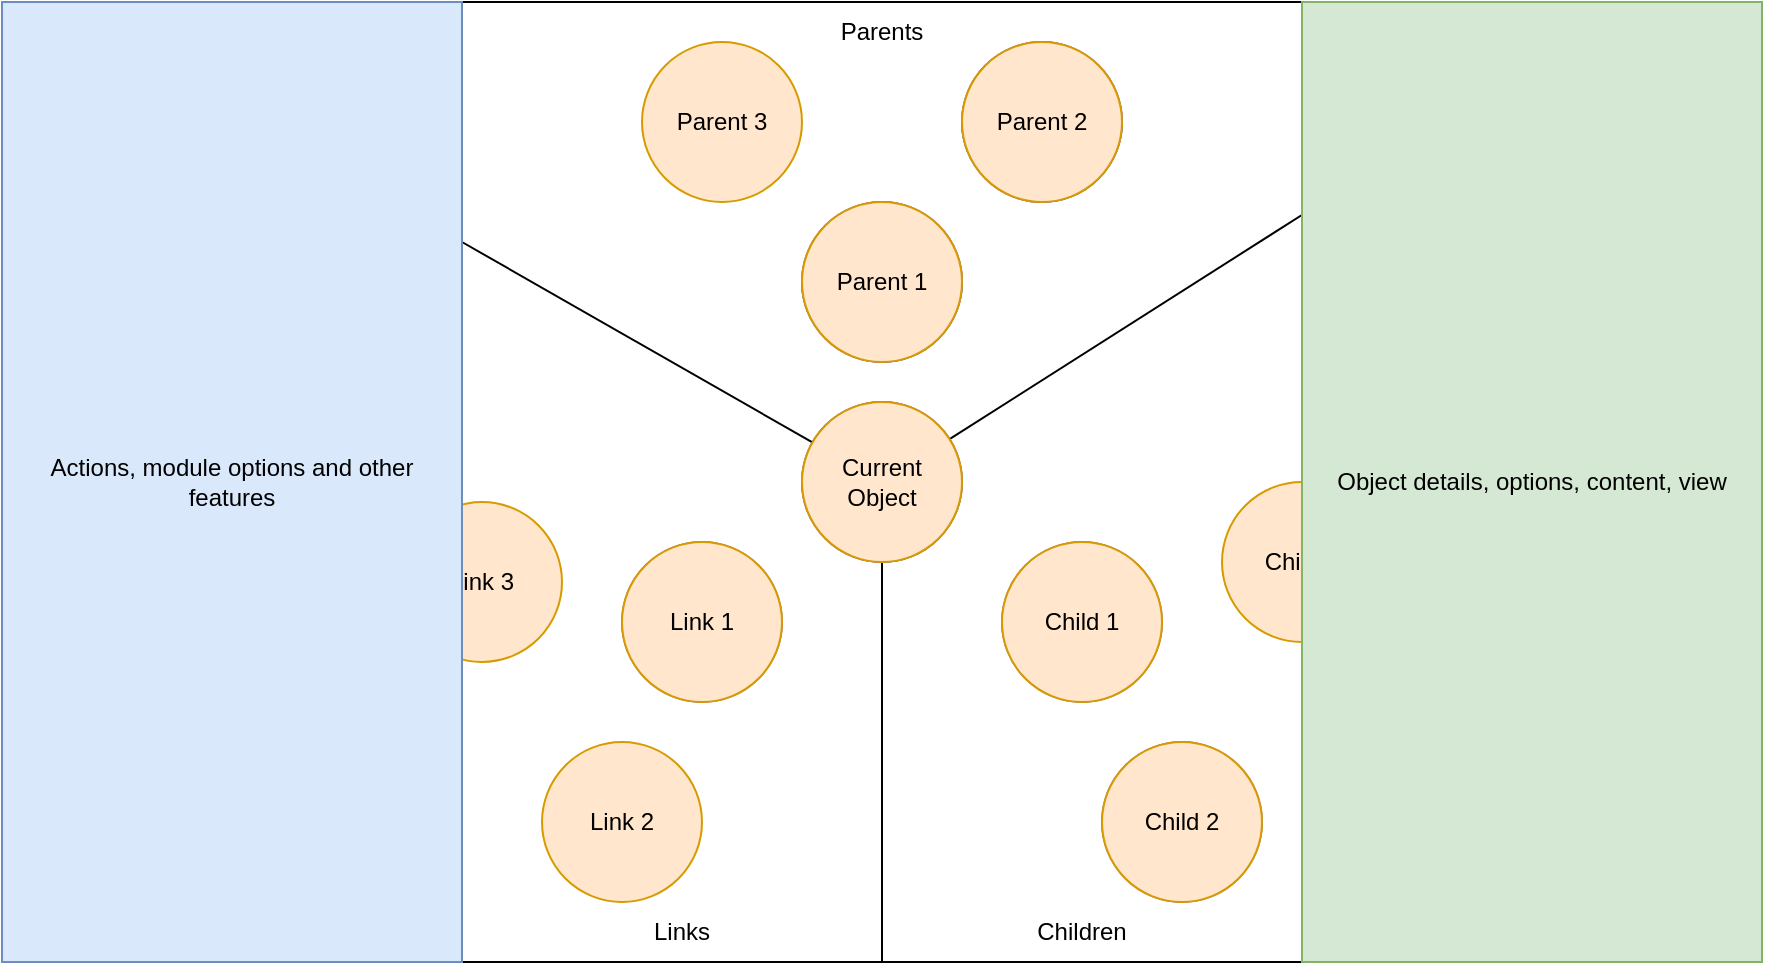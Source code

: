 <mxfile version="18.0.1" type="device"><diagram id="podaDKC3ZlIZIweQC-Ff" name="Strona-1"><mxGraphModel dx="782" dy="857" grid="1" gridSize="10" guides="1" tooltips="1" connect="1" arrows="1" fold="1" page="1" pageScale="1" pageWidth="827" pageHeight="1169" math="0" shadow="0"><root><mxCell id="0"/><mxCell id="1" parent="0"/><mxCell id="A6ov_anKIUjsNDyXqN4W-6" value="Child 3" style="ellipse;whiteSpace=wrap;html=1;aspect=fixed;fillColor=#ffe6cc;strokeColor=#d79b00;" vertex="1" parent="1"><mxGeometry x="650" y="440" width="80" height="80" as="geometry"/></mxCell><mxCell id="A6ov_anKIUjsNDyXqN4W-5" value="Link 3" style="ellipse;whiteSpace=wrap;html=1;aspect=fixed;fillColor=#ffe6cc;strokeColor=#d79b00;" vertex="1" parent="1"><mxGeometry x="240" y="450" width="80" height="80" as="geometry"/></mxCell><mxCell id="15n7tMUu8i6I7I_4ESLy-1" value="" style="rounded=0;whiteSpace=wrap;html=1;" parent="1" vertex="1"><mxGeometry x="40" y="200" width="880" height="480" as="geometry"/></mxCell><mxCell id="15n7tMUu8i6I7I_4ESLy-2" value="" style="rounded=0;whiteSpace=wrap;html=1;" parent="1" vertex="1"><mxGeometry x="270" y="200" width="420" height="480" as="geometry"/></mxCell><mxCell id="15n7tMUu8i6I7I_4ESLy-3" value="Current Object" style="ellipse;whiteSpace=wrap;html=1;aspect=fixed;fillColor=#e1d5e7;strokeColor=#9673a6;" parent="1" vertex="1"><mxGeometry x="440" y="400" width="80" height="80" as="geometry"/></mxCell><mxCell id="15n7tMUu8i6I7I_4ESLy-4" value="Parent 1" style="ellipse;whiteSpace=wrap;html=1;aspect=fixed;fillColor=#e1d5e7;strokeColor=#9673a6;" parent="1" vertex="1"><mxGeometry x="440" y="300" width="80" height="80" as="geometry"/></mxCell><mxCell id="15n7tMUu8i6I7I_4ESLy-5" value="Parent 3" style="ellipse;whiteSpace=wrap;html=1;aspect=fixed;fillColor=#ffe6cc;strokeColor=#d79b00;" parent="1" vertex="1"><mxGeometry x="360" y="220" width="80" height="80" as="geometry"/></mxCell><mxCell id="15n7tMUu8i6I7I_4ESLy-6" value="Link 1" style="ellipse;whiteSpace=wrap;html=1;aspect=fixed;fillColor=#e1d5e7;strokeColor=#9673a6;" parent="1" vertex="1"><mxGeometry x="350" y="470" width="80" height="80" as="geometry"/></mxCell><mxCell id="15n7tMUu8i6I7I_4ESLy-7" value="Child 1" style="ellipse;whiteSpace=wrap;html=1;aspect=fixed;fillColor=#e1d5e7;strokeColor=#9673a6;" parent="1" vertex="1"><mxGeometry x="540" y="470" width="80" height="80" as="geometry"/></mxCell><mxCell id="15n7tMUu8i6I7I_4ESLy-8" value="Link 2" style="ellipse;whiteSpace=wrap;html=1;aspect=fixed;fillColor=#ffe6cc;strokeColor=#d79b00;" parent="1" vertex="1"><mxGeometry x="310" y="570" width="80" height="80" as="geometry"/></mxCell><mxCell id="15n7tMUu8i6I7I_4ESLy-9" value="" style="endArrow=none;html=1;rounded=0;exitX=1.005;exitY=0.219;exitDx=0;exitDy=0;exitPerimeter=0;" parent="1" source="15n7tMUu8i6I7I_4ESLy-2" target="15n7tMUu8i6I7I_4ESLy-3" edge="1"><mxGeometry width="50" height="50" relative="1" as="geometry"><mxPoint x="400" y="460" as="sourcePoint"/><mxPoint x="450" y="410" as="targetPoint"/></mxGeometry></mxCell><mxCell id="15n7tMUu8i6I7I_4ESLy-10" value="" style="endArrow=none;html=1;rounded=0;exitX=0;exitY=0.25;exitDx=0;exitDy=0;" parent="1" source="15n7tMUu8i6I7I_4ESLy-2" target="15n7tMUu8i6I7I_4ESLy-3" edge="1"><mxGeometry width="50" height="50" relative="1" as="geometry"><mxPoint x="400" y="460" as="sourcePoint"/><mxPoint x="450" y="410" as="targetPoint"/></mxGeometry></mxCell><mxCell id="15n7tMUu8i6I7I_4ESLy-11" value="Parent 2" style="ellipse;whiteSpace=wrap;html=1;aspect=fixed;fillColor=#e1d5e7;strokeColor=#9673a6;" parent="1" vertex="1"><mxGeometry x="520" y="220" width="80" height="80" as="geometry"/></mxCell><mxCell id="15n7tMUu8i6I7I_4ESLy-12" value="" style="endArrow=none;html=1;rounded=0;exitX=0.5;exitY=1;exitDx=0;exitDy=0;" parent="1" source="15n7tMUu8i6I7I_4ESLy-2" target="15n7tMUu8i6I7I_4ESLy-3" edge="1"><mxGeometry width="50" height="50" relative="1" as="geometry"><mxPoint x="280" y="330" as="sourcePoint"/><mxPoint x="455.27" y="430.154" as="targetPoint"/></mxGeometry></mxCell><mxCell id="15n7tMUu8i6I7I_4ESLy-13" value="Child 2" style="ellipse;whiteSpace=wrap;html=1;aspect=fixed;fillColor=#e1d5e7;strokeColor=#9673a6;" parent="1" vertex="1"><mxGeometry x="590" y="570" width="80" height="80" as="geometry"/></mxCell><mxCell id="15n7tMUu8i6I7I_4ESLy-14" value="Child 3" style="ellipse;whiteSpace=wrap;html=1;aspect=fixed;fillColor=#ffe6cc;strokeColor=#d79b00;" parent="1" vertex="1"><mxGeometry x="650" y="440" width="80" height="80" as="geometry"/></mxCell><mxCell id="15n7tMUu8i6I7I_4ESLy-17" value="Link 3" style="ellipse;whiteSpace=wrap;html=1;aspect=fixed;fillColor=#ffe6cc;strokeColor=#d79b00;" parent="1" vertex="1"><mxGeometry x="240" y="450" width="80" height="80" as="geometry"/></mxCell><mxCell id="15n7tMUu8i6I7I_4ESLy-16" value="Actions, module options and other features" style="rounded=0;whiteSpace=wrap;html=1;fillColor=#dae8fc;strokeColor=#6c8ebf;" parent="1" vertex="1"><mxGeometry x="40" y="200" width="230" height="480" as="geometry"/></mxCell><mxCell id="15n7tMUu8i6I7I_4ESLy-18" value="Object details, options, content, view" style="rounded=0;whiteSpace=wrap;html=1;fillColor=#d5e8d4;strokeColor=#82b366;" parent="1" vertex="1"><mxGeometry x="690" y="200" width="230" height="480" as="geometry"/></mxCell><mxCell id="15n7tMUu8i6I7I_4ESLy-19" value="Parents" style="text;html=1;strokeColor=none;fillColor=none;align=center;verticalAlign=middle;whiteSpace=wrap;rounded=0;" parent="1" vertex="1"><mxGeometry x="450" y="200" width="60" height="30" as="geometry"/></mxCell><mxCell id="15n7tMUu8i6I7I_4ESLy-20" value="Children" style="text;html=1;strokeColor=none;fillColor=none;align=center;verticalAlign=middle;whiteSpace=wrap;rounded=0;" parent="1" vertex="1"><mxGeometry x="550" y="650" width="60" height="30" as="geometry"/></mxCell><mxCell id="15n7tMUu8i6I7I_4ESLy-21" value="Links" style="text;html=1;strokeColor=none;fillColor=none;align=center;verticalAlign=middle;whiteSpace=wrap;rounded=0;" parent="1" vertex="1"><mxGeometry x="350" y="650" width="60" height="30" as="geometry"/></mxCell><mxCell id="A6ov_anKIUjsNDyXqN4W-1" value="Parent 2" style="ellipse;whiteSpace=wrap;html=1;aspect=fixed;fillColor=#e1d5e7;strokeColor=#9673a6;" vertex="1" parent="1"><mxGeometry x="520" y="220" width="80" height="80" as="geometry"/></mxCell><mxCell id="A6ov_anKIUjsNDyXqN4W-2" value="Parent 1" style="ellipse;whiteSpace=wrap;html=1;aspect=fixed;fillColor=#e1d5e7;strokeColor=#9673a6;" vertex="1" parent="1"><mxGeometry x="440" y="300" width="80" height="80" as="geometry"/></mxCell><mxCell id="A6ov_anKIUjsNDyXqN4W-3" value="Current Object" style="ellipse;whiteSpace=wrap;html=1;aspect=fixed;fillColor=#e1d5e7;strokeColor=#9673a6;" vertex="1" parent="1"><mxGeometry x="440" y="400" width="80" height="80" as="geometry"/></mxCell><mxCell id="A6ov_anKIUjsNDyXqN4W-4" value="Link 1" style="ellipse;whiteSpace=wrap;html=1;aspect=fixed;fillColor=#ffe6cc;strokeColor=#d79b00;" vertex="1" parent="1"><mxGeometry x="350" y="470" width="80" height="80" as="geometry"/></mxCell><mxCell id="A6ov_anKIUjsNDyXqN4W-7" value="Child 2" style="ellipse;whiteSpace=wrap;html=1;aspect=fixed;fillColor=#ffe6cc;strokeColor=#d79b00;" vertex="1" parent="1"><mxGeometry x="590" y="570" width="80" height="80" as="geometry"/></mxCell><mxCell id="A6ov_anKIUjsNDyXqN4W-8" value="Child 1" style="ellipse;whiteSpace=wrap;html=1;aspect=fixed;fillColor=#ffe6cc;strokeColor=#d79b00;" vertex="1" parent="1"><mxGeometry x="540" y="470" width="80" height="80" as="geometry"/></mxCell><mxCell id="A6ov_anKIUjsNDyXqN4W-9" value="Current Object" style="ellipse;whiteSpace=wrap;html=1;aspect=fixed;fillColor=#ffe6cc;strokeColor=#d79b00;" vertex="1" parent="1"><mxGeometry x="440" y="400" width="80" height="80" as="geometry"/></mxCell><mxCell id="A6ov_anKIUjsNDyXqN4W-10" value="Parent 1" style="ellipse;whiteSpace=wrap;html=1;aspect=fixed;fillColor=#ffe6cc;strokeColor=#d79b00;" vertex="1" parent="1"><mxGeometry x="440" y="300" width="80" height="80" as="geometry"/></mxCell><mxCell id="A6ov_anKIUjsNDyXqN4W-11" value="Parent 2" style="ellipse;whiteSpace=wrap;html=1;aspect=fixed;fillColor=#ffe6cc;strokeColor=#d79b00;" vertex="1" parent="1"><mxGeometry x="520" y="220" width="80" height="80" as="geometry"/></mxCell></root></mxGraphModel></diagram></mxfile>